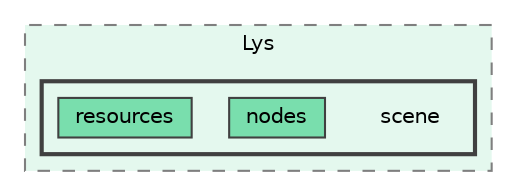 digraph "Lys/src/Lys/scene"
{
 // LATEX_PDF_SIZE
  bgcolor="transparent";
  edge [fontname=Helvetica,fontsize=10,labelfontname=Helvetica,labelfontsize=10];
  node [fontname=Helvetica,fontsize=10,shape=box,height=0.2,width=0.4];
  compound=true
  subgraph clusterdir_fd00c13d999e0e115c2b1b8d68dc9a29 {
    graph [ bgcolor="#e4f8ee", pencolor="grey50", label="Lys", fontname=Helvetica,fontsize=10 style="filled,dashed", URL="dir_fd00c13d999e0e115c2b1b8d68dc9a29.html",tooltip=""]
  subgraph clusterdir_a866cfa69d20bc68ee4a94138e6f4540 {
    graph [ bgcolor="#e4f8ee", pencolor="grey25", label="", fontname=Helvetica,fontsize=10 style="filled,bold", URL="dir_a866cfa69d20bc68ee4a94138e6f4540.html",tooltip=""]
    dir_a866cfa69d20bc68ee4a94138e6f4540 [shape=plaintext, label="scene"];
  dir_267e000131f6845fe0d045e95a37f618 [label="nodes", fillcolor="#79dead", color="grey25", style="filled", URL="dir_267e000131f6845fe0d045e95a37f618.html",tooltip=""];
  dir_890a73734517f066238c60417b6e1314 [label="resources", fillcolor="#79dead", color="grey25", style="filled", URL="dir_890a73734517f066238c60417b6e1314.html",tooltip=""];
  }
  }
}

